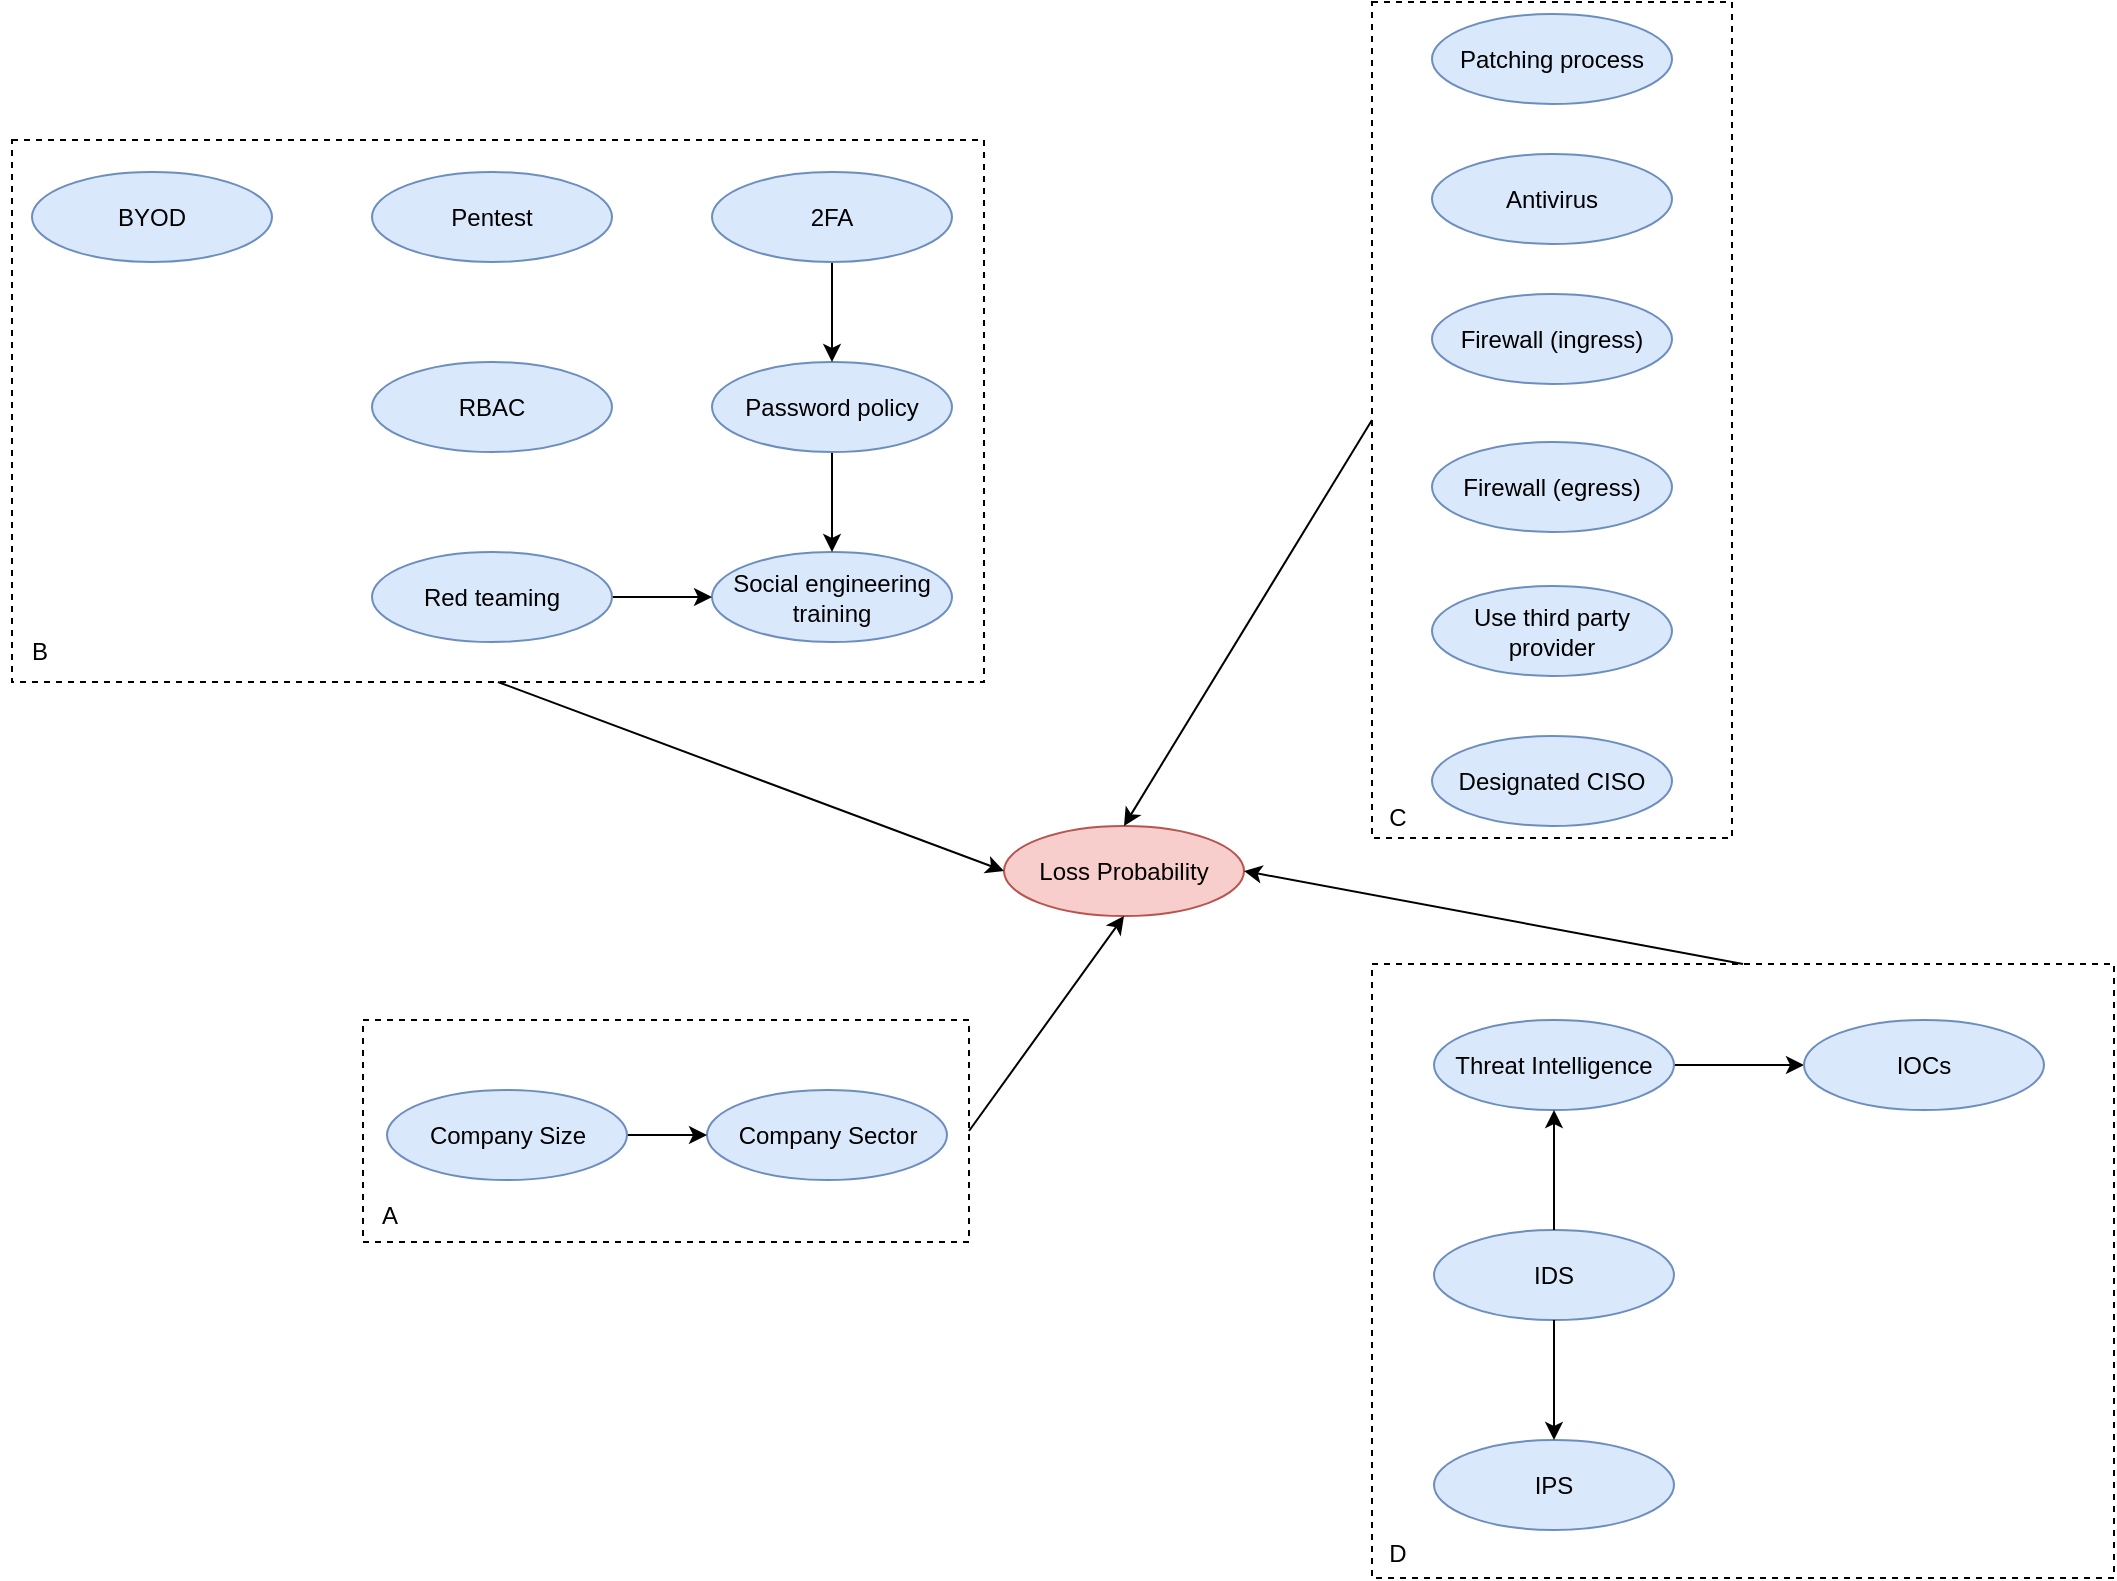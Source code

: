 <mxfile version="13.7.9" type="device"><diagram id="Yy6dC-JPeguo8zZHDcYl" name="Page-1"><mxGraphModel dx="946" dy="633" grid="0" gridSize="10" guides="1" tooltips="1" connect="1" arrows="1" fold="1" page="1" pageScale="1" pageWidth="1169" pageHeight="827" math="0" shadow="0"><root><mxCell id="0"/><mxCell id="1" parent="0"/><mxCell id="bmTkK_nevCxW8dgc-MTc-131" value="" style="rounded=0;whiteSpace=wrap;html=1;fillColor=none;dashed=1;" parent="1" vertex="1"><mxGeometry x="705" y="500" width="371" height="307" as="geometry"/></mxCell><mxCell id="bmTkK_nevCxW8dgc-MTc-127" value="" style="rounded=0;whiteSpace=wrap;html=1;fillColor=none;dashed=1;" parent="1" vertex="1"><mxGeometry x="25" y="88" width="486" height="271" as="geometry"/></mxCell><mxCell id="bmTkK_nevCxW8dgc-MTc-1" value="Loss Probability" style="ellipse;whiteSpace=wrap;html=1;fillColor=#f8cecc;strokeColor=#b85450;" parent="1" vertex="1"><mxGeometry x="521" y="431" width="120" height="45" as="geometry"/></mxCell><mxCell id="bmTkK_nevCxW8dgc-MTc-77" style="rounded=0;orthogonalLoop=1;jettySize=auto;html=1;exitX=0;exitY=0.5;exitDx=0;exitDy=0;entryX=0.5;entryY=0;entryDx=0;entryDy=0;" parent="1" source="bmTkK_nevCxW8dgc-MTc-76" target="bmTkK_nevCxW8dgc-MTc-1" edge="1"><mxGeometry relative="1" as="geometry"/></mxCell><mxCell id="bmTkK_nevCxW8dgc-MTc-128" style="rounded=0;orthogonalLoop=1;jettySize=auto;html=1;exitX=0.5;exitY=1;exitDx=0;exitDy=0;entryX=0;entryY=0.5;entryDx=0;entryDy=0;" parent="1" source="bmTkK_nevCxW8dgc-MTc-127" target="bmTkK_nevCxW8dgc-MTc-1" edge="1"><mxGeometry relative="1" as="geometry"/></mxCell><mxCell id="bmTkK_nevCxW8dgc-MTc-130" style="rounded=0;orthogonalLoop=1;jettySize=auto;html=1;exitX=1;exitY=0.5;exitDx=0;exitDy=0;entryX=0.5;entryY=1;entryDx=0;entryDy=0;" parent="1" source="bmTkK_nevCxW8dgc-MTc-129" target="bmTkK_nevCxW8dgc-MTc-1" edge="1"><mxGeometry relative="1" as="geometry"/></mxCell><mxCell id="bmTkK_nevCxW8dgc-MTc-132" style="rounded=0;orthogonalLoop=1;jettySize=auto;html=1;exitX=0.5;exitY=0;exitDx=0;exitDy=0;entryX=1;entryY=0.5;entryDx=0;entryDy=0;" parent="1" source="bmTkK_nevCxW8dgc-MTc-131" target="bmTkK_nevCxW8dgc-MTc-1" edge="1"><mxGeometry relative="1" as="geometry"/></mxCell><mxCell id="bmTkK_nevCxW8dgc-MTc-136" value="" style="group" parent="1" vertex="1" connectable="0"><mxGeometry x="200.5" y="528" width="303" height="111" as="geometry"/></mxCell><mxCell id="bmTkK_nevCxW8dgc-MTc-45" value="Company Sector" style="ellipse;whiteSpace=wrap;html=1;fillColor=#dae8fc;strokeColor=#6c8ebf;" parent="bmTkK_nevCxW8dgc-MTc-136" vertex="1"><mxGeometry x="172" y="35" width="120" height="45" as="geometry"/></mxCell><mxCell id="bmTkK_nevCxW8dgc-MTc-68" style="edgeStyle=orthogonalEdgeStyle;rounded=0;orthogonalLoop=1;jettySize=auto;html=1;exitX=1;exitY=0.5;exitDx=0;exitDy=0;entryX=0;entryY=0.5;entryDx=0;entryDy=0;" parent="bmTkK_nevCxW8dgc-MTc-136" source="bmTkK_nevCxW8dgc-MTc-46" target="bmTkK_nevCxW8dgc-MTc-45" edge="1"><mxGeometry relative="1" as="geometry"/></mxCell><mxCell id="bmTkK_nevCxW8dgc-MTc-46" value="Company Size" style="ellipse;whiteSpace=wrap;html=1;fillColor=#dae8fc;strokeColor=#6c8ebf;" parent="bmTkK_nevCxW8dgc-MTc-136" vertex="1"><mxGeometry x="12" y="35" width="120" height="45" as="geometry"/></mxCell><mxCell id="bmTkK_nevCxW8dgc-MTc-129" value="" style="rounded=0;whiteSpace=wrap;html=1;fillColor=none;dashed=1;" parent="bmTkK_nevCxW8dgc-MTc-136" vertex="1"><mxGeometry width="303" height="111" as="geometry"/></mxCell><mxCell id="nGMjzbBD5dyJCa2cF-am-1" value="A" style="text;html=1;strokeColor=none;fillColor=none;align=center;verticalAlign=middle;whiteSpace=wrap;rounded=0;" vertex="1" parent="bmTkK_nevCxW8dgc-MTc-136"><mxGeometry x="-6.5" y="88" width="40" height="20" as="geometry"/></mxCell><mxCell id="bmTkK_nevCxW8dgc-MTc-12" value="Social engineering training" style="ellipse;whiteSpace=wrap;html=1;fillColor=#dae8fc;strokeColor=#6c8ebf;" parent="1" vertex="1"><mxGeometry x="375" y="294" width="120" height="45" as="geometry"/></mxCell><mxCell id="bmTkK_nevCxW8dgc-MTc-18" style="edgeStyle=orthogonalEdgeStyle;rounded=0;orthogonalLoop=1;jettySize=auto;html=1;exitX=1;exitY=0.5;exitDx=0;exitDy=0;entryX=0;entryY=0.5;entryDx=0;entryDy=0;" parent="1" source="bmTkK_nevCxW8dgc-MTc-13" target="bmTkK_nevCxW8dgc-MTc-12" edge="1"><mxGeometry x="193" y="186" as="geometry"/></mxCell><mxCell id="bmTkK_nevCxW8dgc-MTc-13" value="Red teaming" style="ellipse;whiteSpace=wrap;html=1;fillColor=#dae8fc;strokeColor=#6c8ebf;" parent="1" vertex="1"><mxGeometry x="205" y="294" width="120" height="45" as="geometry"/></mxCell><mxCell id="bmTkK_nevCxW8dgc-MTc-64" style="edgeStyle=orthogonalEdgeStyle;rounded=0;orthogonalLoop=1;jettySize=auto;html=1;exitX=0.5;exitY=1;exitDx=0;exitDy=0;entryX=0.5;entryY=0;entryDx=0;entryDy=0;" parent="1" source="bmTkK_nevCxW8dgc-MTc-63" target="bmTkK_nevCxW8dgc-MTc-12" edge="1"><mxGeometry x="193" y="186" as="geometry"/></mxCell><mxCell id="bmTkK_nevCxW8dgc-MTc-63" value="Password policy" style="ellipse;whiteSpace=wrap;html=1;fillColor=#dae8fc;strokeColor=#6c8ebf;" parent="1" vertex="1"><mxGeometry x="375" y="199" width="120" height="45" as="geometry"/></mxCell><mxCell id="bmTkK_nevCxW8dgc-MTc-138" value="RBAC" style="ellipse;whiteSpace=wrap;html=1;fillColor=#dae8fc;strokeColor=#6c8ebf;" parent="1" vertex="1"><mxGeometry x="205" y="199" width="120" height="45" as="geometry"/></mxCell><mxCell id="bmTkK_nevCxW8dgc-MTc-139" value="Pentest" style="ellipse;whiteSpace=wrap;html=1;fillColor=#dae8fc;strokeColor=#6c8ebf;" parent="1" vertex="1"><mxGeometry x="205" y="104" width="120" height="45" as="geometry"/></mxCell><mxCell id="bmTkK_nevCxW8dgc-MTc-76" value="" style="rounded=0;whiteSpace=wrap;html=1;fillColor=none;dashed=1;" parent="1" vertex="1"><mxGeometry x="705" y="19" width="180" height="418" as="geometry"/></mxCell><mxCell id="bmTkK_nevCxW8dgc-MTc-2" value="Antivirus" style="ellipse;whiteSpace=wrap;html=1;fillColor=#dae8fc;strokeColor=#6c8ebf;" parent="1" vertex="1"><mxGeometry x="735" y="95" width="120" height="45" as="geometry"/></mxCell><mxCell id="bmTkK_nevCxW8dgc-MTc-3" value="Firewall (ingress)" style="ellipse;whiteSpace=wrap;html=1;fillColor=#dae8fc;strokeColor=#6c8ebf;" parent="1" vertex="1"><mxGeometry x="735" y="165" width="120" height="45" as="geometry"/></mxCell><mxCell id="bmTkK_nevCxW8dgc-MTc-41" value="Use third party provider" style="ellipse;whiteSpace=wrap;html=1;fillColor=#dae8fc;strokeColor=#6c8ebf;" parent="1" vertex="1"><mxGeometry x="735" y="311" width="120" height="45" as="geometry"/></mxCell><mxCell id="bmTkK_nevCxW8dgc-MTc-54" value="Patching process" style="ellipse;whiteSpace=wrap;html=1;fillColor=#dae8fc;strokeColor=#6c8ebf;" parent="1" vertex="1"><mxGeometry x="735" y="25" width="120" height="45" as="geometry"/></mxCell><mxCell id="bmTkK_nevCxW8dgc-MTc-61" value="Designated CISO" style="ellipse;whiteSpace=wrap;html=1;fillColor=#dae8fc;strokeColor=#6c8ebf;" parent="1" vertex="1"><mxGeometry x="735" y="386" width="120" height="45" as="geometry"/></mxCell><mxCell id="bmTkK_nevCxW8dgc-MTc-140" value="Firewall (egress)" style="ellipse;whiteSpace=wrap;html=1;fillColor=#dae8fc;strokeColor=#6c8ebf;" parent="1" vertex="1"><mxGeometry x="735" y="239" width="120" height="45" as="geometry"/></mxCell><mxCell id="bmTkK_nevCxW8dgc-MTc-4" value="IDS" style="ellipse;whiteSpace=wrap;html=1;fillColor=#dae8fc;strokeColor=#6c8ebf;" parent="1" vertex="1"><mxGeometry x="736" y="633" width="120" height="45" as="geometry"/></mxCell><mxCell id="bmTkK_nevCxW8dgc-MTc-5" value="IPS" style="ellipse;whiteSpace=wrap;html=1;fillColor=#dae8fc;strokeColor=#6c8ebf;" parent="1" vertex="1"><mxGeometry x="736" y="738" width="120" height="45" as="geometry"/></mxCell><mxCell id="bmTkK_nevCxW8dgc-MTc-6" style="edgeStyle=orthogonalEdgeStyle;rounded=0;orthogonalLoop=1;jettySize=auto;html=1;exitX=0.5;exitY=1;exitDx=0;exitDy=0;entryX=0.5;entryY=0;entryDx=0;entryDy=0;" parent="1" source="bmTkK_nevCxW8dgc-MTc-4" target="bmTkK_nevCxW8dgc-MTc-5" edge="1"><mxGeometry x="705" y="500" as="geometry"/></mxCell><mxCell id="bmTkK_nevCxW8dgc-MTc-145" style="edgeStyle=orthogonalEdgeStyle;rounded=0;orthogonalLoop=1;jettySize=auto;html=1;exitX=1;exitY=0.5;exitDx=0;exitDy=0;" parent="1" source="bmTkK_nevCxW8dgc-MTc-56" target="bmTkK_nevCxW8dgc-MTc-144" edge="1"><mxGeometry relative="1" as="geometry"/></mxCell><mxCell id="bmTkK_nevCxW8dgc-MTc-56" value="Threat Intelligence" style="ellipse;whiteSpace=wrap;html=1;fillColor=#dae8fc;strokeColor=#6c8ebf;" parent="1" vertex="1"><mxGeometry x="736" y="528" width="120" height="45" as="geometry"/></mxCell><mxCell id="bmTkK_nevCxW8dgc-MTc-57" style="edgeStyle=orthogonalEdgeStyle;rounded=0;orthogonalLoop=1;jettySize=auto;html=1;exitX=0.5;exitY=0;exitDx=0;exitDy=0;entryX=0.5;entryY=1;entryDx=0;entryDy=0;" parent="1" source="bmTkK_nevCxW8dgc-MTc-4" target="bmTkK_nevCxW8dgc-MTc-56" edge="1"><mxGeometry x="705" y="500" as="geometry"/></mxCell><mxCell id="bmTkK_nevCxW8dgc-MTc-144" value="IOCs" style="ellipse;whiteSpace=wrap;html=1;fillColor=#dae8fc;strokeColor=#6c8ebf;" parent="1" vertex="1"><mxGeometry x="921" y="528" width="120" height="45" as="geometry"/></mxCell><mxCell id="bmTkK_nevCxW8dgc-MTc-147" style="edgeStyle=orthogonalEdgeStyle;rounded=0;orthogonalLoop=1;jettySize=auto;html=1;exitX=0.5;exitY=1;exitDx=0;exitDy=0;entryX=0.5;entryY=0;entryDx=0;entryDy=0;" parent="1" source="bmTkK_nevCxW8dgc-MTc-146" target="bmTkK_nevCxW8dgc-MTc-63" edge="1"><mxGeometry relative="1" as="geometry"/></mxCell><mxCell id="bmTkK_nevCxW8dgc-MTc-146" value="2FA" style="ellipse;whiteSpace=wrap;html=1;fillColor=#dae8fc;strokeColor=#6c8ebf;" parent="1" vertex="1"><mxGeometry x="375" y="104" width="120" height="45" as="geometry"/></mxCell><mxCell id="bmTkK_nevCxW8dgc-MTc-148" value="BYOD" style="ellipse;whiteSpace=wrap;html=1;fillColor=#dae8fc;strokeColor=#6c8ebf;" parent="1" vertex="1"><mxGeometry x="35" y="104" width="120" height="45" as="geometry"/></mxCell><mxCell id="nGMjzbBD5dyJCa2cF-am-2" value="B" style="text;html=1;strokeColor=none;fillColor=none;align=center;verticalAlign=middle;whiteSpace=wrap;rounded=0;" vertex="1" parent="1"><mxGeometry x="19" y="334" width="40" height="20" as="geometry"/></mxCell><mxCell id="nGMjzbBD5dyJCa2cF-am-3" value="C" style="text;html=1;strokeColor=none;fillColor=none;align=center;verticalAlign=middle;whiteSpace=wrap;rounded=0;" vertex="1" parent="1"><mxGeometry x="698" y="417" width="40" height="20" as="geometry"/></mxCell><mxCell id="nGMjzbBD5dyJCa2cF-am-4" value="D" style="text;html=1;strokeColor=none;fillColor=none;align=center;verticalAlign=middle;whiteSpace=wrap;rounded=0;" vertex="1" parent="1"><mxGeometry x="698" y="785" width="40" height="20" as="geometry"/></mxCell></root></mxGraphModel></diagram></mxfile>